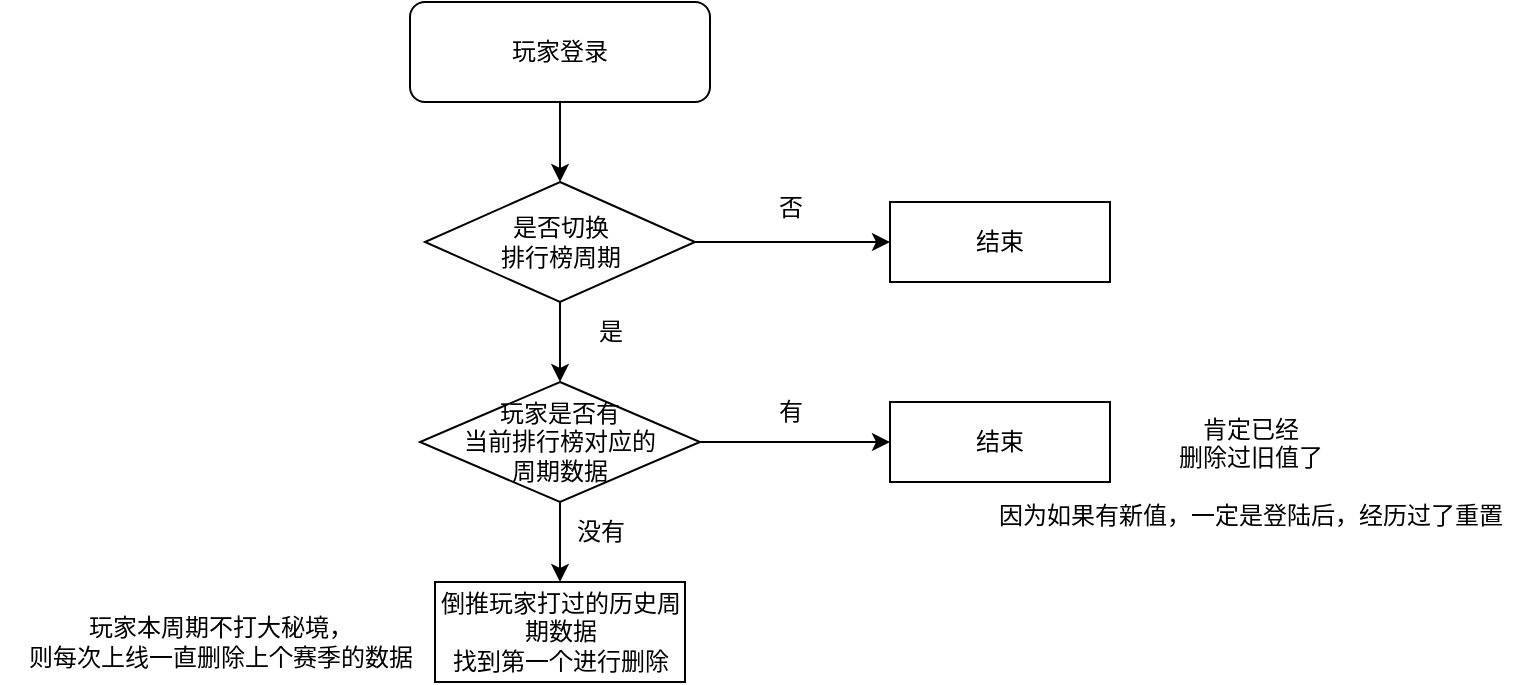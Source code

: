 <mxfile version="27.0.4">
  <diagram name="第 1 页" id="woPnrq-zyBKp5q4rAGaC">
    <mxGraphModel dx="1426" dy="756" grid="1" gridSize="10" guides="1" tooltips="1" connect="1" arrows="1" fold="1" page="1" pageScale="1" pageWidth="3300" pageHeight="4681" math="0" shadow="0">
      <root>
        <mxCell id="0" />
        <mxCell id="1" parent="0" />
        <mxCell id="KU3skrcBevsFaF7o8EXV-8" style="edgeStyle=orthogonalEdgeStyle;rounded=0;orthogonalLoop=1;jettySize=auto;html=1;exitX=0.5;exitY=1;exitDx=0;exitDy=0;entryX=0.5;entryY=0;entryDx=0;entryDy=0;" edge="1" parent="1" source="KU3skrcBevsFaF7o8EXV-1" target="KU3skrcBevsFaF7o8EXV-2">
          <mxGeometry relative="1" as="geometry" />
        </mxCell>
        <mxCell id="KU3skrcBevsFaF7o8EXV-1" value="玩家登录" style="rounded=1;whiteSpace=wrap;html=1;" vertex="1" parent="1">
          <mxGeometry x="480" y="90" width="150" height="50" as="geometry" />
        </mxCell>
        <mxCell id="KU3skrcBevsFaF7o8EXV-10" style="edgeStyle=orthogonalEdgeStyle;rounded=0;orthogonalLoop=1;jettySize=auto;html=1;" edge="1" parent="1" source="KU3skrcBevsFaF7o8EXV-2" target="KU3skrcBevsFaF7o8EXV-9">
          <mxGeometry relative="1" as="geometry" />
        </mxCell>
        <mxCell id="KU3skrcBevsFaF7o8EXV-12" style="edgeStyle=orthogonalEdgeStyle;rounded=0;orthogonalLoop=1;jettySize=auto;html=1;exitX=0.5;exitY=1;exitDx=0;exitDy=0;entryX=0.5;entryY=0;entryDx=0;entryDy=0;" edge="1" parent="1" source="KU3skrcBevsFaF7o8EXV-2" target="KU3skrcBevsFaF7o8EXV-4">
          <mxGeometry relative="1" as="geometry" />
        </mxCell>
        <mxCell id="KU3skrcBevsFaF7o8EXV-2" value="是否切换&lt;div&gt;排行榜周期&lt;/div&gt;" style="rhombus;whiteSpace=wrap;html=1;" vertex="1" parent="1">
          <mxGeometry x="487.5" y="180" width="135" height="60" as="geometry" />
        </mxCell>
        <mxCell id="KU3skrcBevsFaF7o8EXV-15" style="edgeStyle=orthogonalEdgeStyle;rounded=0;orthogonalLoop=1;jettySize=auto;html=1;exitX=1;exitY=0.5;exitDx=0;exitDy=0;" edge="1" parent="1" source="KU3skrcBevsFaF7o8EXV-4" target="KU3skrcBevsFaF7o8EXV-14">
          <mxGeometry relative="1" as="geometry" />
        </mxCell>
        <mxCell id="KU3skrcBevsFaF7o8EXV-18" style="edgeStyle=orthogonalEdgeStyle;rounded=0;orthogonalLoop=1;jettySize=auto;html=1;exitX=0.5;exitY=1;exitDx=0;exitDy=0;entryX=0.5;entryY=0;entryDx=0;entryDy=0;" edge="1" parent="1" source="KU3skrcBevsFaF7o8EXV-4" target="KU3skrcBevsFaF7o8EXV-6">
          <mxGeometry relative="1" as="geometry" />
        </mxCell>
        <mxCell id="KU3skrcBevsFaF7o8EXV-4" value="玩家是否有&lt;div&gt;当前排行榜对应的&lt;/div&gt;&lt;div&gt;周期数据&lt;/div&gt;" style="rhombus;whiteSpace=wrap;html=1;" vertex="1" parent="1">
          <mxGeometry x="485" y="280" width="140" height="60" as="geometry" />
        </mxCell>
        <mxCell id="KU3skrcBevsFaF7o8EXV-6" value="倒推玩家打过的历史周期数据&lt;div&gt;找到第一个进行删除&lt;/div&gt;" style="rounded=0;whiteSpace=wrap;html=1;" vertex="1" parent="1">
          <mxGeometry x="492.5" y="380" width="125" height="50" as="geometry" />
        </mxCell>
        <mxCell id="KU3skrcBevsFaF7o8EXV-7" value="玩家本周期不打大秘境，&lt;div&gt;则每次上线一直删除上个赛季的数据&lt;/div&gt;" style="text;html=1;align=center;verticalAlign=middle;resizable=0;points=[];autosize=1;strokeColor=none;fillColor=none;" vertex="1" parent="1">
          <mxGeometry x="275" y="390" width="220" height="40" as="geometry" />
        </mxCell>
        <mxCell id="KU3skrcBevsFaF7o8EXV-9" value="结束" style="rounded=0;whiteSpace=wrap;html=1;" vertex="1" parent="1">
          <mxGeometry x="720" y="190" width="110" height="40" as="geometry" />
        </mxCell>
        <mxCell id="KU3skrcBevsFaF7o8EXV-11" value="否" style="text;html=1;align=center;verticalAlign=middle;resizable=0;points=[];autosize=1;strokeColor=none;fillColor=none;" vertex="1" parent="1">
          <mxGeometry x="650" y="178" width="40" height="30" as="geometry" />
        </mxCell>
        <mxCell id="KU3skrcBevsFaF7o8EXV-13" value="是" style="text;html=1;align=center;verticalAlign=middle;resizable=0;points=[];autosize=1;strokeColor=none;fillColor=none;" vertex="1" parent="1">
          <mxGeometry x="560" y="240" width="40" height="30" as="geometry" />
        </mxCell>
        <mxCell id="KU3skrcBevsFaF7o8EXV-14" value="结束" style="rounded=0;whiteSpace=wrap;html=1;" vertex="1" parent="1">
          <mxGeometry x="720" y="290" width="110" height="40" as="geometry" />
        </mxCell>
        <mxCell id="KU3skrcBevsFaF7o8EXV-16" value="有" style="text;html=1;align=center;verticalAlign=middle;resizable=0;points=[];autosize=1;strokeColor=none;fillColor=none;" vertex="1" parent="1">
          <mxGeometry x="650" y="280" width="40" height="30" as="geometry" />
        </mxCell>
        <mxCell id="KU3skrcBevsFaF7o8EXV-17" value="肯定已经&lt;div&gt;删除过旧值了&lt;/div&gt;&lt;div&gt;&lt;br&gt;&lt;/div&gt;&lt;div&gt;因为如果有新值，一定是登陆后，经历过了重置&lt;/div&gt;" style="text;html=1;align=center;verticalAlign=middle;resizable=0;points=[];autosize=1;strokeColor=none;fillColor=none;" vertex="1" parent="1">
          <mxGeometry x="760" y="290" width="280" height="70" as="geometry" />
        </mxCell>
        <mxCell id="KU3skrcBevsFaF7o8EXV-19" value="没有" style="text;html=1;align=center;verticalAlign=middle;resizable=0;points=[];autosize=1;strokeColor=none;fillColor=none;" vertex="1" parent="1">
          <mxGeometry x="550" y="340" width="50" height="30" as="geometry" />
        </mxCell>
      </root>
    </mxGraphModel>
  </diagram>
</mxfile>

